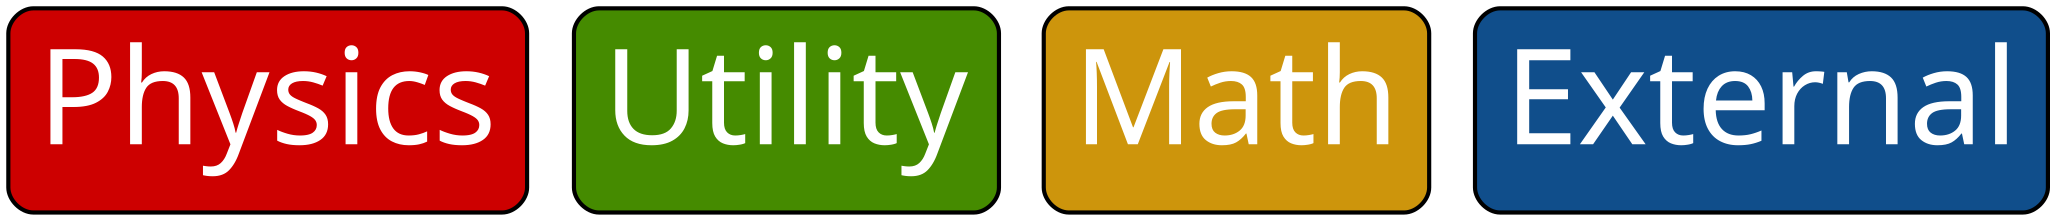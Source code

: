 digraph Legend {
    labelloc = "b"
    rankdir = "TB"
    ratio = .3
    nodesep=0.3
    node[
         color=black,
         penwidth=2,
         fontname=ArialBlack,
         fontsize=64,
         margin=0.2,
         fontcolor=white,
         shape=box,
         style="rounded,filled"]

#subgraph cluster {
#    label="Package Types"
#    fontsize=64
#    fontname=ArialBlack
#    penwidth=2
    "phys"        [label="Physics", fillcolor=red3]
    "utility"     [label="Utility", fillcolor=chartreuse4]
    "math"        [label="Math", fillcolor=darkgoldenrod3]
    "extern"      [label="External", fillcolor=dodgerblue4]
#    }
}
